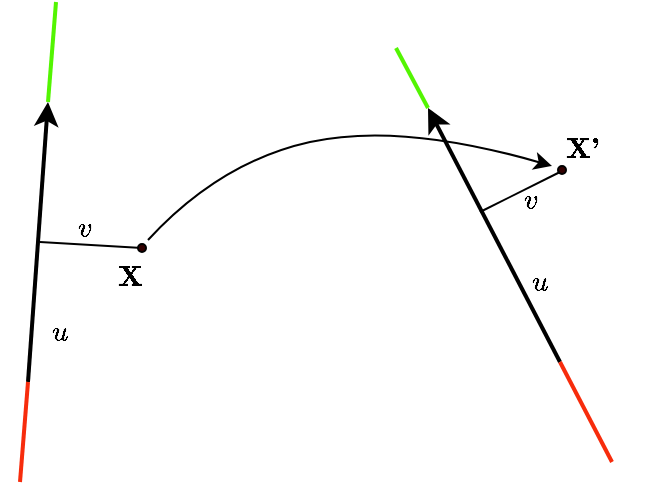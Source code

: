 <mxfile version="22.1.17" type="device">
  <diagram name="Seite-1" id="0_i8fS6ghsBtIKUpe-p-">
    <mxGraphModel dx="574" dy="298" grid="1" gridSize="10" guides="1" tooltips="1" connect="1" arrows="1" fold="1" page="1" pageScale="1" pageWidth="827" pageHeight="1169" math="1" shadow="0">
      <root>
        <mxCell id="0" />
        <mxCell id="1" parent="0" />
        <mxCell id="BV2-qr5xhl1f-mz8nN31-1" value="" style="endArrow=classic;html=1;rounded=0;strokeWidth=2;" parent="1" edge="1">
          <mxGeometry width="50" height="50" relative="1" as="geometry">
            <mxPoint x="144" y="260" as="sourcePoint" />
            <mxPoint x="154" y="120" as="targetPoint" />
          </mxGeometry>
        </mxCell>
        <mxCell id="BV2-qr5xhl1f-mz8nN31-3" value="$$\textbf{X}$$" style="text;html=1;strokeColor=none;fillColor=none;align=center;verticalAlign=middle;whiteSpace=wrap;rounded=0;" parent="1" vertex="1">
          <mxGeometry x="180" y="198" width="30" height="20" as="geometry" />
        </mxCell>
        <mxCell id="BV2-qr5xhl1f-mz8nN31-6" value="" style="endArrow=none;html=1;rounded=0;strokeWidth=2;fillColor=#f8cecc;strokeColor=#F72C0C;" parent="1" edge="1">
          <mxGeometry width="50" height="50" relative="1" as="geometry">
            <mxPoint x="140" y="310" as="sourcePoint" />
            <mxPoint x="144" y="260" as="targetPoint" />
          </mxGeometry>
        </mxCell>
        <mxCell id="BV2-qr5xhl1f-mz8nN31-8" value="" style="endArrow=none;html=1;rounded=0;strokeWidth=2;fillColor=#d5e8d4;strokeColor=#53F502;" parent="1" edge="1">
          <mxGeometry width="50" height="50" relative="1" as="geometry">
            <mxPoint x="154" y="120" as="sourcePoint" />
            <mxPoint x="158" y="70" as="targetPoint" />
          </mxGeometry>
        </mxCell>
        <mxCell id="BV2-qr5xhl1f-mz8nN31-9" value="" style="endArrow=none;html=1;rounded=0;" parent="1" edge="1">
          <mxGeometry width="50" height="50" relative="1" as="geometry">
            <mxPoint x="150" y="190" as="sourcePoint" />
            <mxPoint x="201" y="193" as="targetPoint" />
          </mxGeometry>
        </mxCell>
        <mxCell id="BV2-qr5xhl1f-mz8nN31-10" value="" style="ellipse;whiteSpace=wrap;html=1;aspect=fixed;fillColor=#330000;" parent="1" vertex="1">
          <mxGeometry x="199" y="191" width="4" height="4" as="geometry" />
        </mxCell>
        <mxCell id="BV2-qr5xhl1f-mz8nN31-11" value="" style="endArrow=classic;html=1;rounded=0;strokeWidth=2;" parent="1" edge="1">
          <mxGeometry width="50" height="50" relative="1" as="geometry">
            <mxPoint x="410" y="250" as="sourcePoint" />
            <mxPoint x="344" y="123" as="targetPoint" />
          </mxGeometry>
        </mxCell>
        <mxCell id="BV2-qr5xhl1f-mz8nN31-12" value="$$\textbf{X&#39;}$$" style="text;html=1;strokeColor=none;fillColor=none;align=center;verticalAlign=middle;whiteSpace=wrap;rounded=0;" parent="1" vertex="1">
          <mxGeometry x="407" y="134" width="30" height="20" as="geometry" />
        </mxCell>
        <mxCell id="BV2-qr5xhl1f-mz8nN31-13" value="" style="endArrow=none;html=1;rounded=0;strokeWidth=2;fillColor=#f8cecc;strokeColor=#F72C0C;" parent="1" edge="1">
          <mxGeometry width="50" height="50" relative="1" as="geometry">
            <mxPoint x="436" y="300" as="sourcePoint" />
            <mxPoint x="410" y="250" as="targetPoint" />
          </mxGeometry>
        </mxCell>
        <mxCell id="BV2-qr5xhl1f-mz8nN31-14" value="" style="endArrow=none;html=1;rounded=0;strokeWidth=2;fillColor=#d5e8d4;strokeColor=#53F502;" parent="1" edge="1">
          <mxGeometry width="50" height="50" relative="1" as="geometry">
            <mxPoint x="344" y="123" as="sourcePoint" />
            <mxPoint x="328" y="93" as="targetPoint" />
          </mxGeometry>
        </mxCell>
        <mxCell id="BV2-qr5xhl1f-mz8nN31-16" value="" style="ellipse;whiteSpace=wrap;html=1;aspect=fixed;fillColor=#330000;" parent="1" vertex="1">
          <mxGeometry x="409" y="152" width="4" height="4" as="geometry" />
        </mxCell>
        <mxCell id="BV2-qr5xhl1f-mz8nN31-24" value="" style="curved=1;endArrow=classic;html=1;rounded=0;" parent="1" edge="1">
          <mxGeometry width="50" height="50" relative="1" as="geometry">
            <mxPoint x="204" y="189" as="sourcePoint" />
            <mxPoint x="406" y="152" as="targetPoint" />
            <Array as="points">
              <mxPoint x="240" y="150" />
              <mxPoint x="330" y="130" />
            </Array>
          </mxGeometry>
        </mxCell>
        <mxCell id="BV2-qr5xhl1f-mz8nN31-25" value="$$v$$" style="text;html=1;align=center;verticalAlign=middle;resizable=0;points=[];autosize=1;strokeColor=none;fillColor=none;" parent="1" vertex="1">
          <mxGeometry x="142" y="168" width="60" height="30" as="geometry" />
        </mxCell>
        <mxCell id="BV2-qr5xhl1f-mz8nN31-26" value="$$v$$" style="text;html=1;align=center;verticalAlign=middle;resizable=0;points=[];autosize=1;strokeColor=none;fillColor=none;" parent="1" vertex="1">
          <mxGeometry x="365" y="154" width="60" height="30" as="geometry" />
        </mxCell>
        <mxCell id="BV2-qr5xhl1f-mz8nN31-27" value="$$u$$" style="text;html=1;align=center;verticalAlign=middle;resizable=0;points=[];autosize=1;strokeColor=none;fillColor=none;" parent="1" vertex="1">
          <mxGeometry x="370" y="195" width="60" height="30" as="geometry" />
        </mxCell>
        <mxCell id="BV2-qr5xhl1f-mz8nN31-28" value="$$u$$" style="text;html=1;align=center;verticalAlign=middle;resizable=0;points=[];autosize=1;strokeColor=none;fillColor=none;" parent="1" vertex="1">
          <mxGeometry x="130" y="220" width="60" height="30" as="geometry" />
        </mxCell>
        <mxCell id="s_gA1B6ARuk5U_Qyjxja-3" value="" style="endArrow=none;html=1;rounded=0;" edge="1" parent="1">
          <mxGeometry width="50" height="50" relative="1" as="geometry">
            <mxPoint x="370" y="175" as="sourcePoint" />
            <mxPoint x="410" y="155" as="targetPoint" />
          </mxGeometry>
        </mxCell>
      </root>
    </mxGraphModel>
  </diagram>
</mxfile>
